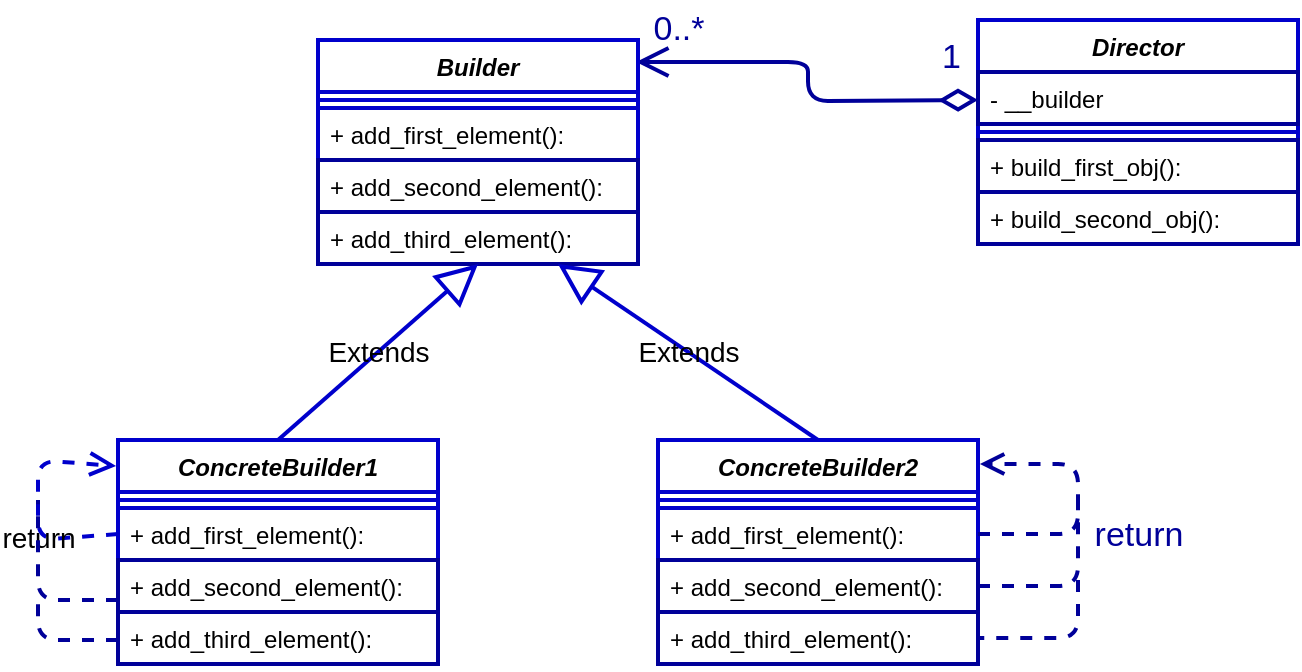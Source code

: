 <mxfile version="13.7.9" type="embed"><diagram id="VJb8D4FvVCW9xLAJZHjJ" name="Page-1"><mxGraphModel dx="1050" dy="686" grid="1" gridSize="10" guides="1" tooltips="1" connect="1" arrows="1" fold="1" page="1" pageScale="1" pageWidth="850" pageHeight="1100" background="#ffffff" math="0" shadow="0"><root><mxCell id="0"/><mxCell id="1" parent="0"/><mxCell id="21" value="Director" style="swimlane;fontStyle=3;align=center;verticalAlign=top;childLayout=stackLayout;horizontal=1;startSize=26;horizontalStack=0;resizeParent=1;resizeParentMax=0;resizeLast=0;collapsible=1;marginBottom=0;fontColor=#000000;strokeColor=#0000CC;strokeWidth=2;fillColor=#FFFFFF;" vertex="1" parent="1"><mxGeometry x="510" y="220" width="160" height="112" as="geometry"/></mxCell><mxCell id="25" value="- __builder" style="text;align=left;verticalAlign=top;spacingLeft=4;spacingRight=4;overflow=hidden;rotatable=0;points=[[0,0.5],[1,0.5]];portConstraint=eastwest;fillColor=#FFFFFF;strokeWidth=2;strokeColor=#000099;fontColor=#000000;" vertex="1" parent="21"><mxGeometry y="26" width="160" height="26" as="geometry"/></mxCell><mxCell id="22" value="" style="line;strokeWidth=2;align=left;verticalAlign=middle;spacingTop=-1;spacingLeft=3;spacingRight=3;rotatable=0;labelPosition=right;points=[];portConstraint=eastwest;fontColor=#000000;strokeColor=#0000CC;fillColor=#FFFFFF;" vertex="1" parent="21"><mxGeometry y="52" width="160" height="8" as="geometry"/></mxCell><mxCell id="26" value="+ build_first_obj(): " style="text;align=left;verticalAlign=top;spacingLeft=4;spacingRight=4;overflow=hidden;rotatable=0;points=[[0,0.5],[1,0.5]];portConstraint=eastwest;fillColor=#FFFFFF;strokeWidth=2;strokeColor=#000099;fontColor=#000000;" vertex="1" parent="21"><mxGeometry y="60" width="160" height="26" as="geometry"/></mxCell><mxCell id="27" value="+ build_second_obj(): " style="text;align=left;verticalAlign=top;spacingLeft=4;spacingRight=4;overflow=hidden;rotatable=0;points=[[0,0.5],[1,0.5]];portConstraint=eastwest;fillColor=#FFFFFF;strokeWidth=2;strokeColor=#000099;fontColor=#000000;" vertex="1" parent="21"><mxGeometry y="86" width="160" height="26" as="geometry"/></mxCell><mxCell id="28" value="1" style="endArrow=open;html=1;endSize=12;startArrow=diamondThin;startSize=14;startFill=0;edgeStyle=orthogonalEdgeStyle;align=left;verticalAlign=bottom;entryX=0.994;entryY=0.098;entryDx=0;entryDy=0;entryPerimeter=0;labelBackgroundColor=none;fontColor=#000099;fontSize=17;strokeWidth=2;strokeColor=#000099;" edge="1" parent="1" target="6"><mxGeometry x="0.0" y="-65" relative="1" as="geometry"><mxPoint x="510" y="260" as="sourcePoint"/><mxPoint x="500" y="350" as="targetPoint"/><mxPoint as="offset"/></mxGeometry></mxCell><mxCell id="6" value="Builder" style="swimlane;fontStyle=3;align=center;verticalAlign=top;childLayout=stackLayout;horizontal=1;startSize=26;horizontalStack=0;resizeParent=1;resizeParentMax=0;resizeLast=0;collapsible=1;marginBottom=0;fontColor=#000000;strokeColor=#0000CC;strokeWidth=2;fillColor=#FFFFFF;" vertex="1" parent="1"><mxGeometry x="180" y="230" width="160" height="112" as="geometry"/></mxCell><mxCell id="7" value="" style="line;strokeWidth=2;align=left;verticalAlign=middle;spacingTop=-1;spacingLeft=3;spacingRight=3;rotatable=0;labelPosition=right;points=[];portConstraint=eastwest;fontColor=#000000;strokeColor=#0000CC;fillColor=#FFFFFF;" vertex="1" parent="6"><mxGeometry y="26" width="160" height="8" as="geometry"/></mxCell><mxCell id="8" value="+ add_first_element(): " style="text;align=left;verticalAlign=top;spacingLeft=4;spacingRight=4;overflow=hidden;rotatable=0;points=[[0,0.5],[1,0.5]];portConstraint=eastwest;fontColor=#000000;strokeColor=#0000CC;strokeWidth=2;fillColor=#FFFFFF;" vertex="1" parent="6"><mxGeometry y="34" width="160" height="26" as="geometry"/></mxCell><mxCell id="9" value="+ add_second_element(): " style="text;align=left;verticalAlign=top;spacingLeft=4;spacingRight=4;overflow=hidden;rotatable=0;points=[[0,0.5],[1,0.5]];portConstraint=eastwest;fillColor=#FFFFFF;strokeWidth=2;strokeColor=#000099;fontColor=#000000;" vertex="1" parent="6"><mxGeometry y="60" width="160" height="26" as="geometry"/></mxCell><mxCell id="10" value="+ add_third_element(): " style="text;align=left;verticalAlign=top;spacingLeft=4;spacingRight=4;overflow=hidden;rotatable=0;points=[[0,0.5],[1,0.5]];portConstraint=eastwest;fillColor=#FFFFFF;strokeWidth=2;strokeColor=#000099;fontColor=#000000;" vertex="1" parent="6"><mxGeometry y="86" width="160" height="26" as="geometry"/></mxCell><mxCell id="32" value="0..*" style="text;html=1;align=center;verticalAlign=middle;resizable=0;points=[];autosize=1;fontSize=17;fontColor=#000099;" vertex="1" parent="1"><mxGeometry x="340" y="210" width="40" height="30" as="geometry"/></mxCell><mxCell id="16" value="ConcreteBuilder1" style="swimlane;fontStyle=3;align=center;verticalAlign=top;childLayout=stackLayout;horizontal=1;startSize=26;horizontalStack=0;resizeParent=1;resizeParentMax=0;resizeLast=0;collapsible=1;marginBottom=0;fontColor=#000000;strokeColor=#0000CC;strokeWidth=2;fillColor=#FFFFFF;" vertex="1" parent="1"><mxGeometry x="80" y="430" width="160" height="112" as="geometry"/></mxCell><mxCell id="17" value="" style="line;strokeWidth=2;align=left;verticalAlign=middle;spacingTop=-1;spacingLeft=3;spacingRight=3;rotatable=0;labelPosition=right;points=[];portConstraint=eastwest;fontColor=#000000;strokeColor=#0000CC;fillColor=#FFFFFF;" vertex="1" parent="16"><mxGeometry y="26" width="160" height="8" as="geometry"/></mxCell><mxCell id="18" value="+ add_first_element(): " style="text;align=left;verticalAlign=top;spacingLeft=4;spacingRight=4;overflow=hidden;rotatable=0;points=[[0,0.5],[1,0.5]];portConstraint=eastwest;fontColor=#000000;strokeColor=#0000CC;strokeWidth=2;fillColor=#FFFFFF;" vertex="1" parent="16"><mxGeometry y="34" width="160" height="26" as="geometry"/></mxCell><mxCell id="19" value="+ add_second_element(): " style="text;align=left;verticalAlign=top;spacingLeft=4;spacingRight=4;overflow=hidden;rotatable=0;points=[[0,0.5],[1,0.5]];portConstraint=eastwest;fillColor=#FFFFFF;strokeWidth=2;strokeColor=#000099;fontColor=#000000;" vertex="1" parent="16"><mxGeometry y="60" width="160" height="26" as="geometry"/></mxCell><mxCell id="20" value="+ add_third_element(): " style="text;align=left;verticalAlign=top;spacingLeft=4;spacingRight=4;overflow=hidden;rotatable=0;points=[[0,0.5],[1,0.5]];portConstraint=eastwest;fillColor=#FFFFFF;strokeWidth=2;strokeColor=#000099;fontColor=#000000;" vertex="1" parent="16"><mxGeometry y="86" width="160" height="26" as="geometry"/></mxCell><mxCell id="35" value="return" style="html=1;verticalAlign=bottom;endArrow=open;dashed=1;endSize=9;exitX=0;exitY=0.5;exitDx=0;exitDy=0;entryX=-0.006;entryY=0.116;entryDx=0;entryDy=0;targetPerimeterSpacing=2;strokeWidth=2;strokeColor=#0000CC;fontColor=#000000;labelBackgroundColor=none;fontSize=14;entryPerimeter=0;" edge="1" parent="16" source="18" target="16"><mxGeometry x="-0.327" y="10" relative="1" as="geometry"><mxPoint x="310" y="-163" as="sourcePoint"/><mxPoint x="520" y="-197" as="targetPoint"/><Array as="points"><mxPoint x="-40" y="50"/><mxPoint x="-40" y="10"/></Array><mxPoint x="10" y="10" as="offset"/></mxGeometry></mxCell><mxCell id="11" value="ConcreteBuilder2" style="swimlane;fontStyle=3;align=center;verticalAlign=top;childLayout=stackLayout;horizontal=1;startSize=26;horizontalStack=0;resizeParent=1;resizeParentMax=0;resizeLast=0;collapsible=1;marginBottom=0;fontColor=#000000;strokeColor=#0000CC;strokeWidth=2;fillColor=#FFFFFF;" vertex="1" parent="1"><mxGeometry x="350" y="430" width="160" height="112" as="geometry"/></mxCell><mxCell id="12" value="" style="line;strokeWidth=2;align=left;verticalAlign=middle;spacingTop=-1;spacingLeft=3;spacingRight=3;rotatable=0;labelPosition=right;points=[];portConstraint=eastwest;fontColor=#000000;strokeColor=#0000CC;fillColor=#FFFFFF;" vertex="1" parent="11"><mxGeometry y="26" width="160" height="8" as="geometry"/></mxCell><mxCell id="13" value="+ add_first_element(): " style="text;align=left;verticalAlign=top;spacingLeft=4;spacingRight=4;overflow=hidden;rotatable=0;points=[[0,0.5],[1,0.5]];portConstraint=eastwest;fontColor=#000000;strokeColor=#0000CC;strokeWidth=2;fillColor=#FFFFFF;" vertex="1" parent="11"><mxGeometry y="34" width="160" height="26" as="geometry"/></mxCell><mxCell id="14" value="+ add_second_element(): " style="text;align=left;verticalAlign=top;spacingLeft=4;spacingRight=4;overflow=hidden;rotatable=0;points=[[0,0.5],[1,0.5]];portConstraint=eastwest;fillColor=#FFFFFF;strokeWidth=2;strokeColor=#000099;fontColor=#000000;" vertex="1" parent="11"><mxGeometry y="60" width="160" height="26" as="geometry"/></mxCell><mxCell id="15" value="+ add_third_element(): " style="text;align=left;verticalAlign=top;spacingLeft=4;spacingRight=4;overflow=hidden;rotatable=0;points=[[0,0.5],[1,0.5]];portConstraint=eastwest;fillColor=#FFFFFF;strokeWidth=2;strokeColor=#000099;fontColor=#000000;" vertex="1" parent="11"><mxGeometry y="86" width="160" height="26" as="geometry"/></mxCell><mxCell id="49" value="return" style="html=1;verticalAlign=bottom;endArrow=open;dashed=1;endSize=8;labelBackgroundColor=none;strokeColor=#000099;strokeWidth=2;fontSize=17;fontColor=#000099;exitX=1;exitY=0.5;exitDx=0;exitDy=0;entryX=1.006;entryY=0.107;entryDx=0;entryDy=0;entryPerimeter=0;" edge="1" parent="11" source="13" target="11"><mxGeometry x="-0.254" y="-33" relative="1" as="geometry"><mxPoint x="-10" y="180" as="sourcePoint"/><mxPoint x="210" y="-20" as="targetPoint"/><Array as="points"><mxPoint x="210" y="47"/><mxPoint x="210" y="12"/></Array><mxPoint x="-3" y="13" as="offset"/></mxGeometry></mxCell><mxCell id="33" value="Extends" style="endArrow=block;endSize=16;endFill=0;html=1;labelBackgroundColor=none;strokeColor=#0000CC;strokeWidth=2;fontColor=#000000;entryX=0.5;entryY=1;entryDx=0;entryDy=0;exitX=0.5;exitY=0;exitDx=0;exitDy=0;fontSize=14;" edge="1" parent="1" source="16" target="6"><mxGeometry width="160" relative="1" as="geometry"><mxPoint x="100" y="390" as="sourcePoint"/><mxPoint x="310" y="280" as="targetPoint"/></mxGeometry></mxCell><mxCell id="34" value="Extends" style="endArrow=block;endSize=16;endFill=0;html=1;labelBackgroundColor=none;strokeColor=#0000CC;strokeWidth=2;fontColor=#000000;entryX=0.75;entryY=1;entryDx=0;entryDy=0;exitX=0.5;exitY=0;exitDx=0;exitDy=0;fontSize=14;" edge="1" parent="1" source="11" target="6"><mxGeometry width="160" relative="1" as="geometry"><mxPoint x="110" y="400" as="sourcePoint"/><mxPoint x="320" y="290" as="targetPoint"/></mxGeometry></mxCell><mxCell id="40" value="" style="endArrow=none;dashed=1;html=1;labelBackgroundColor=none;strokeColor=#000099;strokeWidth=2;fontSize=17;fontColor=#000099;" edge="1" parent="1"><mxGeometry width="50" height="50" relative="1" as="geometry"><mxPoint x="80" y="510" as="sourcePoint"/><mxPoint x="40" y="460" as="targetPoint"/><Array as="points"><mxPoint x="40" y="510"/></Array></mxGeometry></mxCell><mxCell id="41" value="" style="endArrow=none;dashed=1;html=1;labelBackgroundColor=none;strokeColor=#000099;strokeWidth=2;fontSize=17;fontColor=#000099;" edge="1" parent="1"><mxGeometry width="50" height="50" relative="1" as="geometry"><mxPoint x="80" y="530" as="sourcePoint"/><mxPoint x="40" y="510" as="targetPoint"/><Array as="points"><mxPoint x="40" y="530"/></Array></mxGeometry></mxCell><mxCell id="47" value="" style="endArrow=none;dashed=1;html=1;labelBackgroundColor=none;strokeColor=#000099;strokeWidth=2;fontSize=17;fontColor=#000099;entryX=1;entryY=0.5;entryDx=0;entryDy=0;" edge="1" parent="1" target="15"><mxGeometry width="50" height="50" relative="1" as="geometry"><mxPoint x="560" y="500" as="sourcePoint"/><mxPoint x="350" y="620" as="targetPoint"/><Array as="points"><mxPoint x="560" y="529"/></Array></mxGeometry></mxCell><mxCell id="48" value="" style="endArrow=none;dashed=1;html=1;labelBackgroundColor=none;strokeColor=#000099;strokeWidth=2;fontSize=17;fontColor=#000099;exitX=1;exitY=0.5;exitDx=0;exitDy=0;" edge="1" parent="1" source="14"><mxGeometry width="50" height="50" relative="1" as="geometry"><mxPoint x="210" y="650" as="sourcePoint"/><mxPoint x="560" y="460" as="targetPoint"/><Array as="points"><mxPoint x="560" y="503"/></Array></mxGeometry></mxCell></root></mxGraphModel></diagram></mxfile>